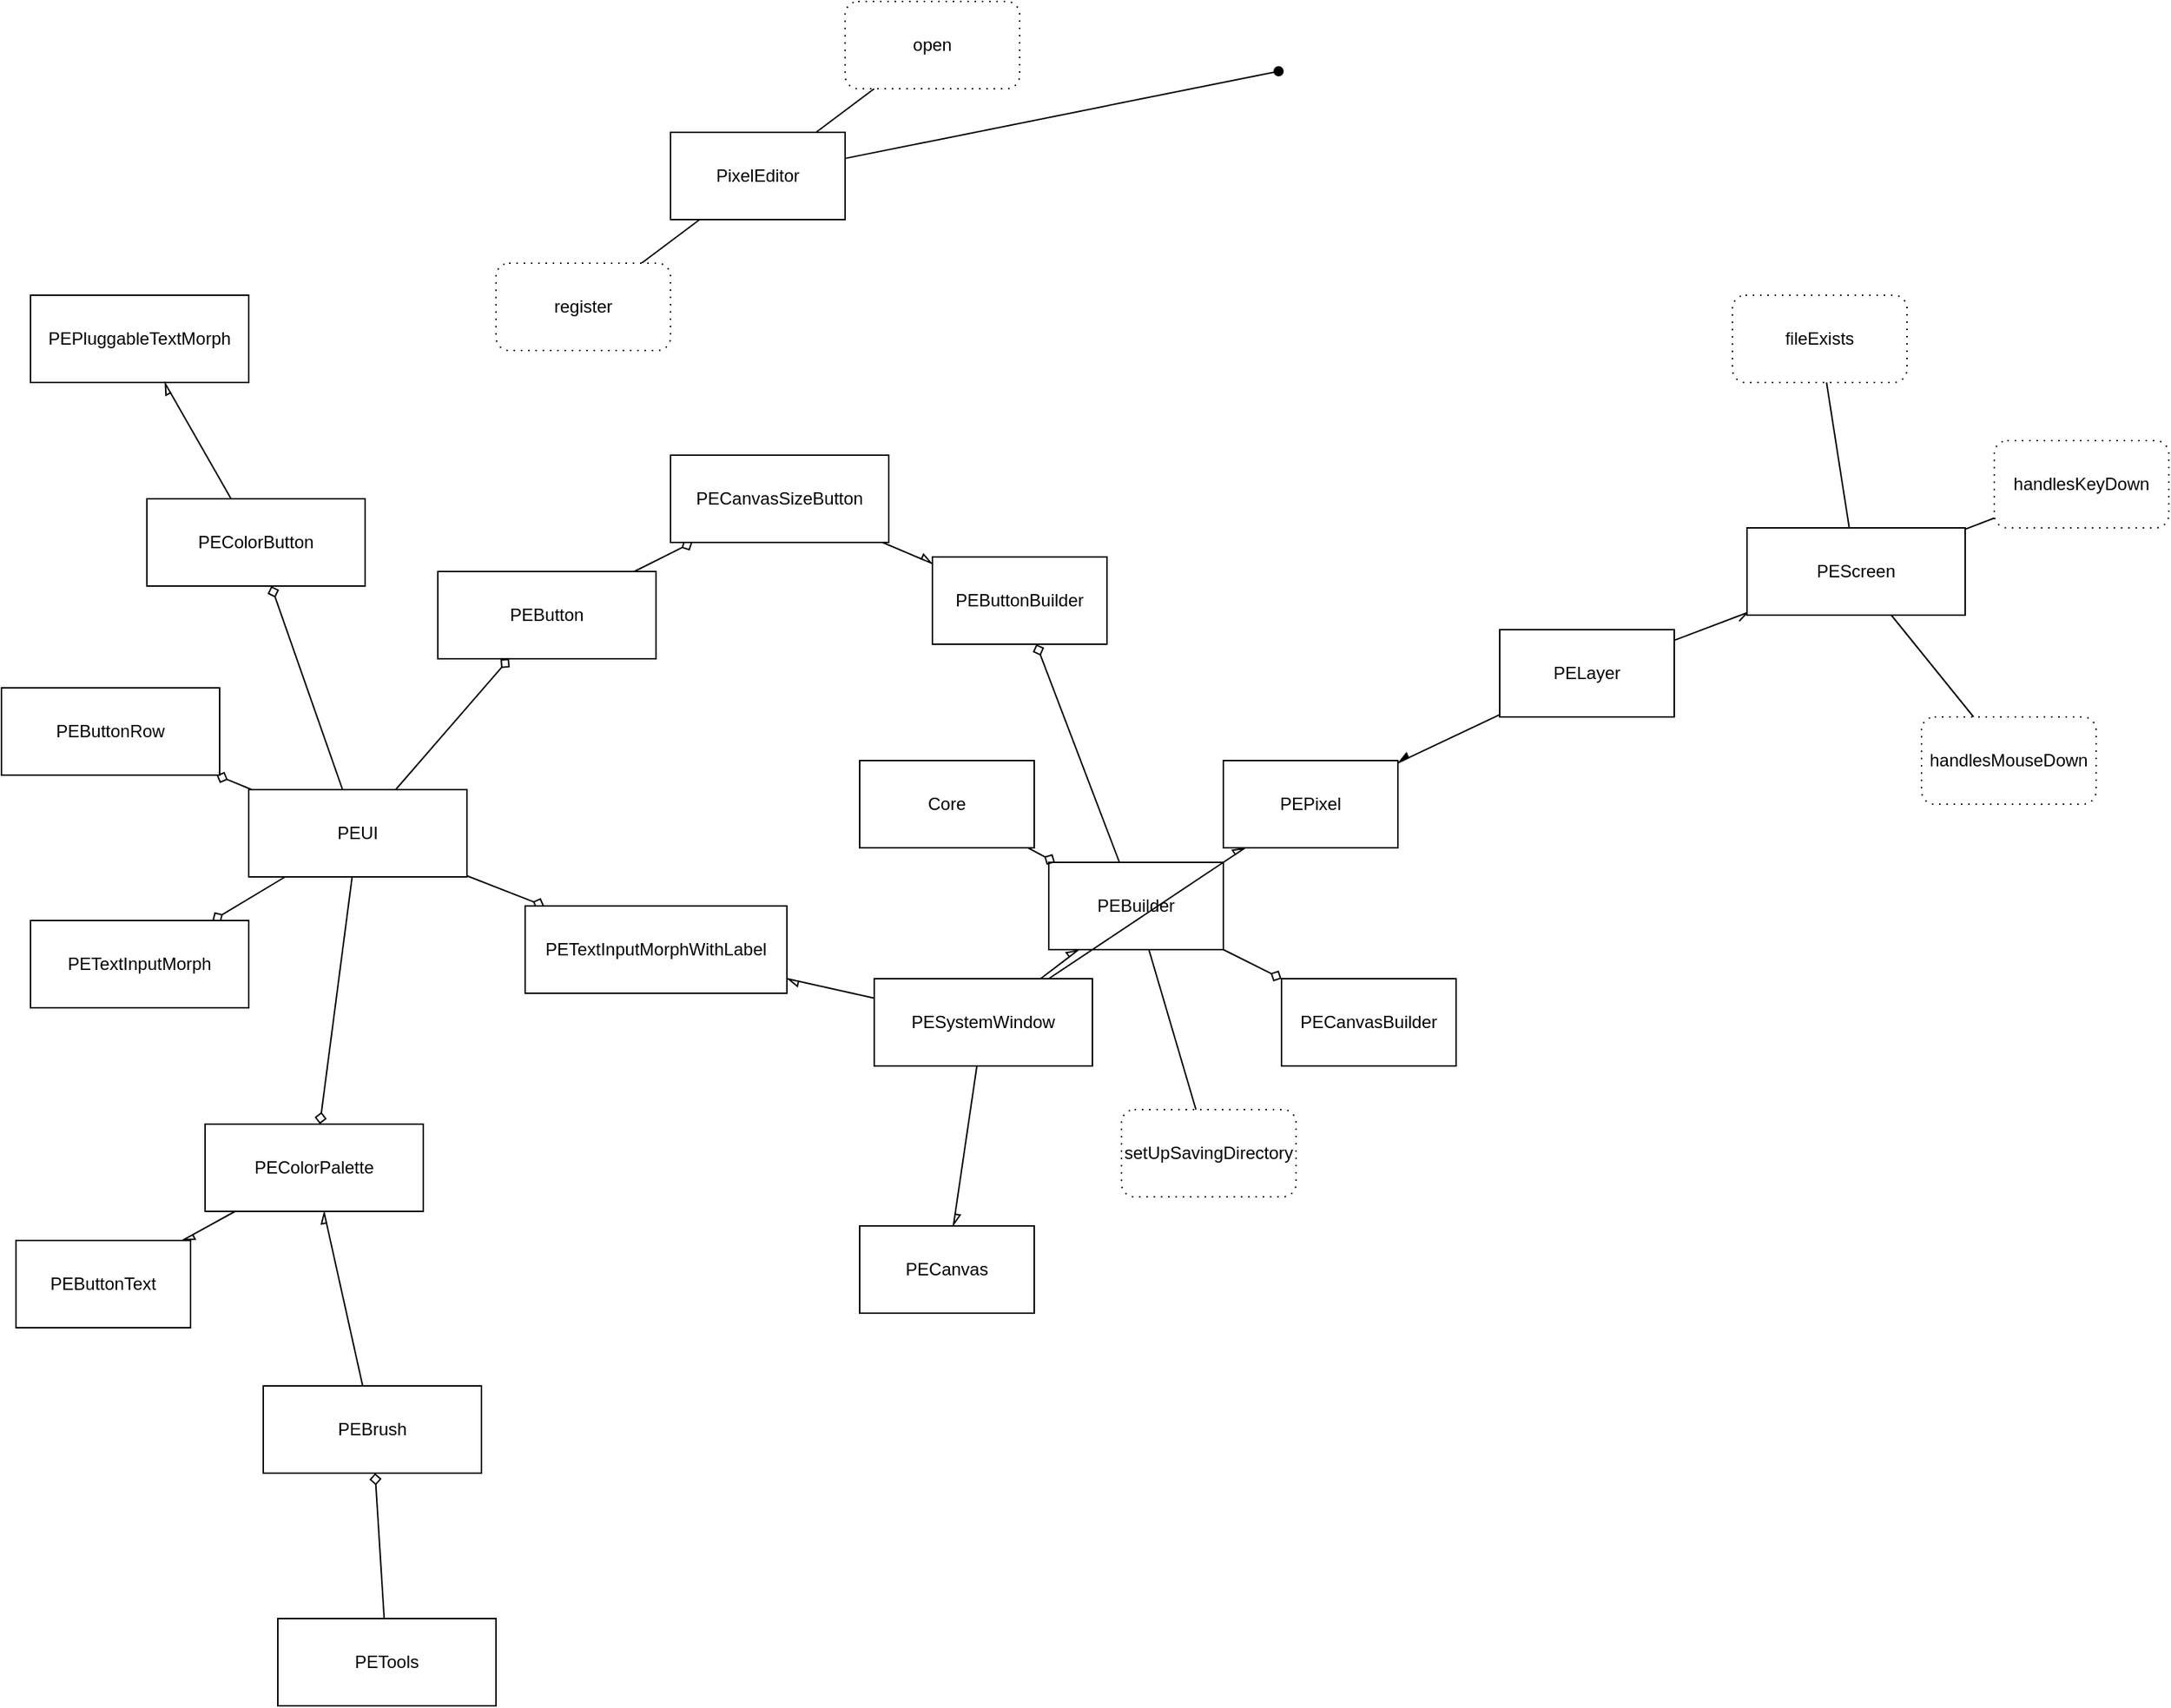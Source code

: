 <mxfile>
    <diagram id="PiLePP59k7EY6XgLMS-A" name="Page-1">
        <mxGraphModel dx="2014" dy="1843" grid="1" gridSize="10" guides="1" tooltips="1" connect="1" arrows="1" fold="1" page="1" pageScale="1" pageWidth="827" pageHeight="1169" math="0" shadow="0">
            <root>
                <mxCell id="0"/>
                <mxCell id="1" parent="0"/>
                <mxCell id="5" style="edgeStyle=none;html=1;endArrow=oval;endFill=1;" edge="1" parent="1" source="2">
                    <mxGeometry relative="1" as="geometry">
                        <mxPoint x="1220" y="498" as="targetPoint"/>
                    </mxGeometry>
                </mxCell>
                <mxCell id="2" value="PixelEditor" style="whiteSpace=wrap;html=1;" vertex="1" parent="1">
                    <mxGeometry x="802" y="540" width="120" height="60" as="geometry"/>
                </mxCell>
                <mxCell id="8" style="edgeStyle=none;html=1;endArrow=none;endFill=0;noEdgeStyle=1;" edge="1" parent="1" source="6" target="2">
                    <mxGeometry relative="1" as="geometry"/>
                </mxCell>
                <mxCell id="6" value="open" style="rounded=1;whiteSpace=wrap;html=1;dashed=1;dashPattern=1 4;" vertex="1" parent="1">
                    <mxGeometry x="922" y="450" width="120" height="60" as="geometry"/>
                </mxCell>
                <mxCell id="9" style="edgeStyle=none;html=1;endArrow=none;endFill=0;noEdgeStyle=1;" edge="1" parent="1" source="7" target="2">
                    <mxGeometry relative="1" as="geometry"/>
                </mxCell>
                <mxCell id="7" value="register" style="rounded=1;whiteSpace=wrap;html=1;dashed=1;dashPattern=1 4;" vertex="1" parent="1">
                    <mxGeometry x="682" y="630" width="120" height="60" as="geometry"/>
                </mxCell>
                <mxCell id="12" style="edgeStyle=none;html=1;endArrow=diamond;endFill=0;noEdgeStyle=1;" edge="1" parent="1" source="10" target="11">
                    <mxGeometry relative="1" as="geometry"/>
                </mxCell>
                <mxCell id="14" style="edgeStyle=none;html=1;endArrow=diamond;endFill=0;noEdgeStyle=1;" edge="1" parent="1" source="10" target="13">
                    <mxGeometry relative="1" as="geometry"/>
                </mxCell>
                <mxCell id="16" style="edgeStyle=none;html=1;endArrow=none;endFill=0;noEdgeStyle=1;" edge="1" parent="1" source="10" target="15">
                    <mxGeometry relative="1" as="geometry"/>
                </mxCell>
                <mxCell id="10" value="PEBuilder" style="rounded=0;whiteSpace=wrap;html=1;" vertex="1" parent="1">
                    <mxGeometry x="1062" y="1042" width="120" height="60" as="geometry"/>
                </mxCell>
                <mxCell id="11" value="PEButtonBuilder" style="rounded=0;whiteSpace=wrap;html=1;" vertex="1" parent="1">
                    <mxGeometry x="982" y="832" width="120" height="60" as="geometry"/>
                </mxCell>
                <mxCell id="13" value="PECanvasBuilder" style="rounded=0;whiteSpace=wrap;html=1;" vertex="1" parent="1">
                    <mxGeometry x="1222" y="1122" width="120" height="60" as="geometry"/>
                </mxCell>
                <mxCell id="15" value="setUpSavingDirectory" style="rounded=1;whiteSpace=wrap;html=1;dashed=1;dashPattern=1 4;" vertex="1" parent="1">
                    <mxGeometry x="1112" y="1212" width="120" height="60" as="geometry"/>
                </mxCell>
                <mxCell id="17" value="PEButtonText" style="rounded=0;whiteSpace=wrap;html=1;" vertex="1" parent="1">
                    <mxGeometry x="352" y="1302" width="120" height="60" as="geometry"/>
                </mxCell>
                <mxCell id="18" value="PECanvas" style="rounded=0;whiteSpace=wrap;html=1;" vertex="1" parent="1">
                    <mxGeometry x="932" y="1292" width="120" height="60" as="geometry"/>
                </mxCell>
                <mxCell id="19" value="PELayer" style="rounded=0;whiteSpace=wrap;html=1;" vertex="1" parent="1">
                    <mxGeometry x="1372" y="882" width="120" height="60" as="geometry"/>
                </mxCell>
                <mxCell id="22" style="edgeStyle=none;html=1;endArrow=none;endFill=0;startArrow=async;startFill=1;noEdgeStyle=1;" edge="1" parent="1" source="21" target="19">
                    <mxGeometry relative="1" as="geometry"/>
                </mxCell>
                <mxCell id="21" value="PEPixel" style="rounded=0;whiteSpace=wrap;html=1;" vertex="1" parent="1">
                    <mxGeometry x="1182" y="972" width="120" height="60" as="geometry"/>
                </mxCell>
                <mxCell id="23" value="PEPluggableTextMorph" style="rounded=0;whiteSpace=wrap;html=1;" vertex="1" parent="1">
                    <mxGeometry x="362" y="652" width="150" height="60" as="geometry"/>
                </mxCell>
                <mxCell id="27" style="edgeStyle=none;html=1;startArrow=none;startFill=0;endArrow=none;endFill=0;noEdgeStyle=1;" edge="1" parent="1" source="24" target="26">
                    <mxGeometry relative="1" as="geometry"/>
                </mxCell>
                <mxCell id="28" style="edgeStyle=none;html=1;startArrow=openAsync;startFill=0;endArrow=none;endFill=0;noEdgeStyle=1;" edge="1" parent="1" source="24" target="19">
                    <mxGeometry relative="1" as="geometry"/>
                </mxCell>
                <mxCell id="31" style="edgeStyle=none;html=1;startArrow=none;startFill=0;endArrow=none;endFill=0;noEdgeStyle=1;" edge="1" parent="1" source="24" target="29">
                    <mxGeometry relative="1" as="geometry"/>
                </mxCell>
                <mxCell id="32" style="edgeStyle=none;html=1;startArrow=none;startFill=0;endArrow=none;endFill=0;noEdgeStyle=1;" edge="1" parent="1" source="24" target="30">
                    <mxGeometry relative="1" as="geometry"/>
                </mxCell>
                <mxCell id="24" value="PEScreen" style="rounded=0;whiteSpace=wrap;html=1;" vertex="1" parent="1">
                    <mxGeometry x="1542" y="812" width="150" height="60" as="geometry"/>
                </mxCell>
                <mxCell id="26" value="fileExists" style="rounded=1;whiteSpace=wrap;html=1;dashed=1;dashPattern=1 4;" vertex="1" parent="1">
                    <mxGeometry x="1532" y="652" width="120" height="60" as="geometry"/>
                </mxCell>
                <mxCell id="29" value="handlesKeyDown" style="rounded=1;whiteSpace=wrap;html=1;dashed=1;dashPattern=1 4;" vertex="1" parent="1">
                    <mxGeometry x="1712" y="752" width="120" height="60" as="geometry"/>
                </mxCell>
                <mxCell id="30" value="handlesMouseDown" style="rounded=1;whiteSpace=wrap;html=1;dashed=1;dashPattern=1 4;" vertex="1" parent="1">
                    <mxGeometry x="1662" y="942" width="120" height="60" as="geometry"/>
                </mxCell>
                <mxCell id="52" style="edgeStyle=none;html=1;startArrow=none;startFill=0;endArrow=async;endFill=0;noEdgeStyle=1;" edge="1" parent="1" source="33" target="50">
                    <mxGeometry relative="1" as="geometry"/>
                </mxCell>
                <mxCell id="53" style="edgeStyle=none;html=1;startArrow=none;startFill=0;endArrow=async;endFill=0;noEdgeStyle=1;" edge="1" parent="1" source="33" target="18">
                    <mxGeometry relative="1" as="geometry"/>
                </mxCell>
                <mxCell id="54" style="edgeStyle=none;html=1;startArrow=none;startFill=0;endArrow=async;endFill=0;noEdgeStyle=1;" edge="1" parent="1" source="33" target="21">
                    <mxGeometry relative="1" as="geometry"/>
                </mxCell>
                <mxCell id="57" style="edgeStyle=none;html=1;startArrow=none;startFill=0;endArrow=async;endFill=0;noEdgeStyle=1;" edge="1" parent="1" source="33" target="10">
                    <mxGeometry relative="1" as="geometry"/>
                </mxCell>
                <mxCell id="33" value="PESystemWindow" style="rounded=0;whiteSpace=wrap;html=1;" vertex="1" parent="1">
                    <mxGeometry x="942" y="1122" width="150" height="60" as="geometry"/>
                </mxCell>
                <mxCell id="36" style="edgeStyle=none;html=1;startArrow=none;startFill=0;endArrow=diamond;endFill=0;noEdgeStyle=1;" edge="1" parent="1" source="34" target="35">
                    <mxGeometry relative="1" as="geometry"/>
                </mxCell>
                <mxCell id="34" value="PETools" style="rounded=0;whiteSpace=wrap;html=1;" vertex="1" parent="1">
                    <mxGeometry x="532" y="1562" width="150" height="60" as="geometry"/>
                </mxCell>
                <mxCell id="58" style="edgeStyle=none;html=1;startArrow=none;startFill=0;endArrow=async;endFill=0;noEdgeStyle=1;" edge="1" parent="1" source="35" target="46">
                    <mxGeometry relative="1" as="geometry"/>
                </mxCell>
                <mxCell id="35" value="PEBrush" style="rounded=0;whiteSpace=wrap;html=1;" vertex="1" parent="1">
                    <mxGeometry x="522" y="1402" width="150" height="60" as="geometry"/>
                </mxCell>
                <mxCell id="39" style="edgeStyle=none;html=1;startArrow=none;startFill=0;endArrow=diamond;endFill=0;noEdgeStyle=1;" edge="1" parent="1" source="37" target="38">
                    <mxGeometry relative="1" as="geometry"/>
                </mxCell>
                <mxCell id="43" style="edgeStyle=none;html=1;startArrow=none;startFill=0;endArrow=diamond;endFill=0;noEdgeStyle=1;" edge="1" parent="1" source="37" target="42">
                    <mxGeometry relative="1" as="geometry"/>
                </mxCell>
                <mxCell id="45" style="edgeStyle=none;html=1;startArrow=none;startFill=0;endArrow=diamond;endFill=0;noEdgeStyle=1;" edge="1" parent="1" source="37" target="44">
                    <mxGeometry relative="1" as="geometry"/>
                </mxCell>
                <mxCell id="47" style="edgeStyle=none;html=1;startArrow=none;startFill=0;endArrow=diamond;endFill=0;noEdgeStyle=1;" edge="1" parent="1" source="37" target="46">
                    <mxGeometry relative="1" as="geometry"/>
                </mxCell>
                <mxCell id="49" style="edgeStyle=none;html=1;startArrow=none;startFill=0;endArrow=diamond;endFill=0;noEdgeStyle=1;" edge="1" parent="1" source="37" target="48">
                    <mxGeometry relative="1" as="geometry"/>
                </mxCell>
                <mxCell id="51" style="edgeStyle=none;html=1;startArrow=none;startFill=0;endArrow=diamond;endFill=0;noEdgeStyle=1;" edge="1" parent="1" source="37" target="50">
                    <mxGeometry relative="1" as="geometry"/>
                </mxCell>
                <mxCell id="37" value="PEUI" style="rounded=0;whiteSpace=wrap;html=1;" vertex="1" parent="1">
                    <mxGeometry x="512" y="992" width="150" height="60" as="geometry"/>
                </mxCell>
                <mxCell id="41" style="edgeStyle=none;html=1;startArrow=none;startFill=0;endArrow=diamond;endFill=0;noEdgeStyle=1;" edge="1" parent="1" source="38" target="40">
                    <mxGeometry relative="1" as="geometry"/>
                </mxCell>
                <mxCell id="38" value="PEButton" style="rounded=0;whiteSpace=wrap;html=1;" vertex="1" parent="1">
                    <mxGeometry x="642" y="842" width="150" height="60" as="geometry"/>
                </mxCell>
                <mxCell id="59" style="edgeStyle=none;html=1;startArrow=none;startFill=0;endArrow=async;endFill=0;noEdgeStyle=1;" edge="1" parent="1" source="40" target="11">
                    <mxGeometry relative="1" as="geometry"/>
                </mxCell>
                <mxCell id="40" value="PECanvasSizeButton" style="rounded=0;whiteSpace=wrap;html=1;" vertex="1" parent="1">
                    <mxGeometry x="802" y="762" width="150" height="60" as="geometry"/>
                </mxCell>
                <mxCell id="42" value="PEButtonRow" style="rounded=0;whiteSpace=wrap;html=1;" vertex="1" parent="1">
                    <mxGeometry x="342" y="922" width="150" height="60" as="geometry"/>
                </mxCell>
                <mxCell id="61" style="edgeStyle=none;html=1;startArrow=none;startFill=0;endArrow=async;endFill=0;noEdgeStyle=1;" edge="1" parent="1" source="44" target="23">
                    <mxGeometry relative="1" as="geometry"/>
                </mxCell>
                <mxCell id="44" value="PEColorButton" style="rounded=0;whiteSpace=wrap;html=1;" vertex="1" parent="1">
                    <mxGeometry x="442" y="792" width="150" height="60" as="geometry"/>
                </mxCell>
                <mxCell id="60" style="edgeStyle=none;html=1;startArrow=none;startFill=0;endArrow=async;endFill=0;noEdgeStyle=1;" edge="1" parent="1" source="46" target="17">
                    <mxGeometry relative="1" as="geometry"/>
                </mxCell>
                <mxCell id="46" value="PEColorPalette" style="rounded=0;whiteSpace=wrap;html=1;" vertex="1" parent="1">
                    <mxGeometry x="482" y="1222" width="150" height="60" as="geometry"/>
                </mxCell>
                <mxCell id="48" value="PETextInputMorph" style="rounded=0;whiteSpace=wrap;html=1;" vertex="1" parent="1">
                    <mxGeometry x="362" y="1082" width="150" height="60" as="geometry"/>
                </mxCell>
                <mxCell id="50" value="PETextInputMorphWithLabel" style="rounded=0;whiteSpace=wrap;html=1;" vertex="1" parent="1">
                    <mxGeometry x="702" y="1072" width="180" height="60" as="geometry"/>
                </mxCell>
                <mxCell id="56" style="edgeStyle=none;html=1;startArrow=none;startFill=0;endArrow=diamond;endFill=0;noEdgeStyle=1;" edge="1" parent="1" source="55" target="10">
                    <mxGeometry relative="1" as="geometry"/>
                </mxCell>
                <mxCell id="55" value="Core" style="rounded=0;whiteSpace=wrap;html=1;" vertex="1" parent="1">
                    <mxGeometry x="932" y="972" width="120" height="60" as="geometry"/>
                </mxCell>
            </root>
        </mxGraphModel>
    </diagram>
</mxfile>